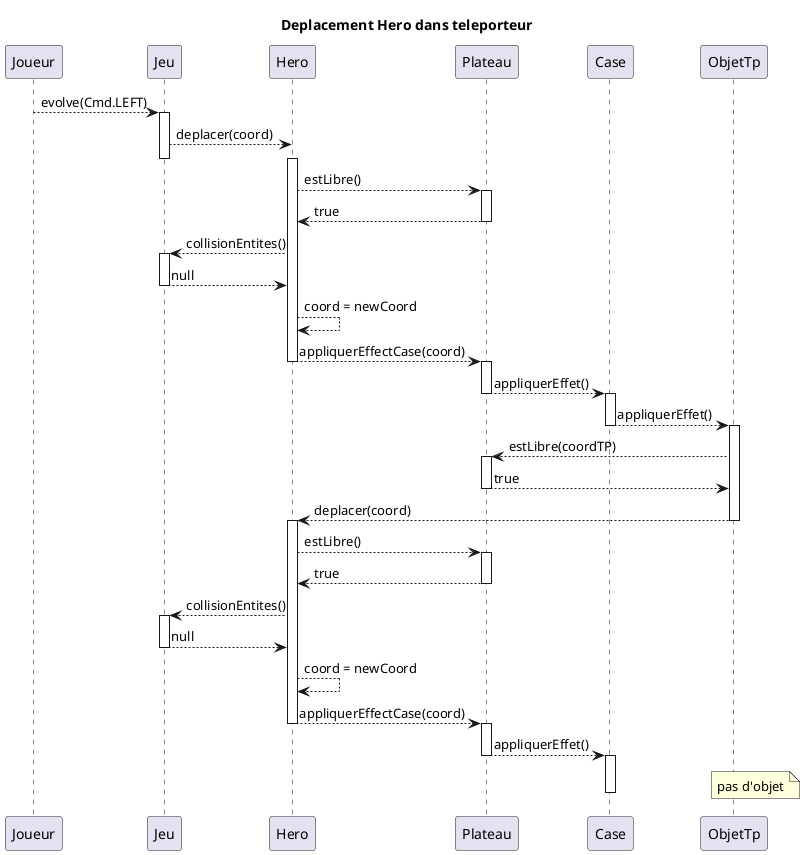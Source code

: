 @startuml
title Deplacement Hero dans teleporteur
Joueur --> Jeu: evolve(Cmd.LEFT)
activate Jeu

Jeu --> Hero: deplacer(coord)
Jeu -[hidden]->
deactivate Jeu
activate Hero
Hero --> Plateau: estLibre()
activate Plateau
Hero<-- Plateau: true
deactivate Plateau

Jeu <-- Hero: collisionEntites()
activate Jeu
Jeu --> Hero: null
deactivate Jeu
Hero --> Hero: coord = newCoord
Hero --> Plateau: appliquerEffectCase(coord)
deactivate Hero
activate Plateau
Plateau --> Case : appliquerEffet()
deactivate Plateau
activate Case
Case --> ObjetTp : appliquerEffet()
deactivate
activate ObjetTp

Plateau <-- ObjetTp : estLibre(coordTP)
activate Plateau
Plateau --> ObjetTp : true
deactivate Plateau
Hero <-- ObjetTp : deplacer(coord)
deactivate ObjetTp
deactivate Case
activate Hero
Hero --> Plateau: estLibre()
activate Plateau
Hero<-- Plateau: true
deactivate Plateau
Jeu <-- Hero: collisionEntites()
activate Jeu
Jeu --> Hero: null
deactivate Jeu
Hero --> Hero: coord = newCoord
Hero --> Plateau: appliquerEffectCase(coord)
deactivate
activate Plateau
Plateau --> Case : appliquerEffet()
deactivate Plateau
activate Case
Case -[hidden]> Case : pas d'objet
note right : pas d'objet
deactivate Case
deactivate Hero
deactivate Jeu
@enduml